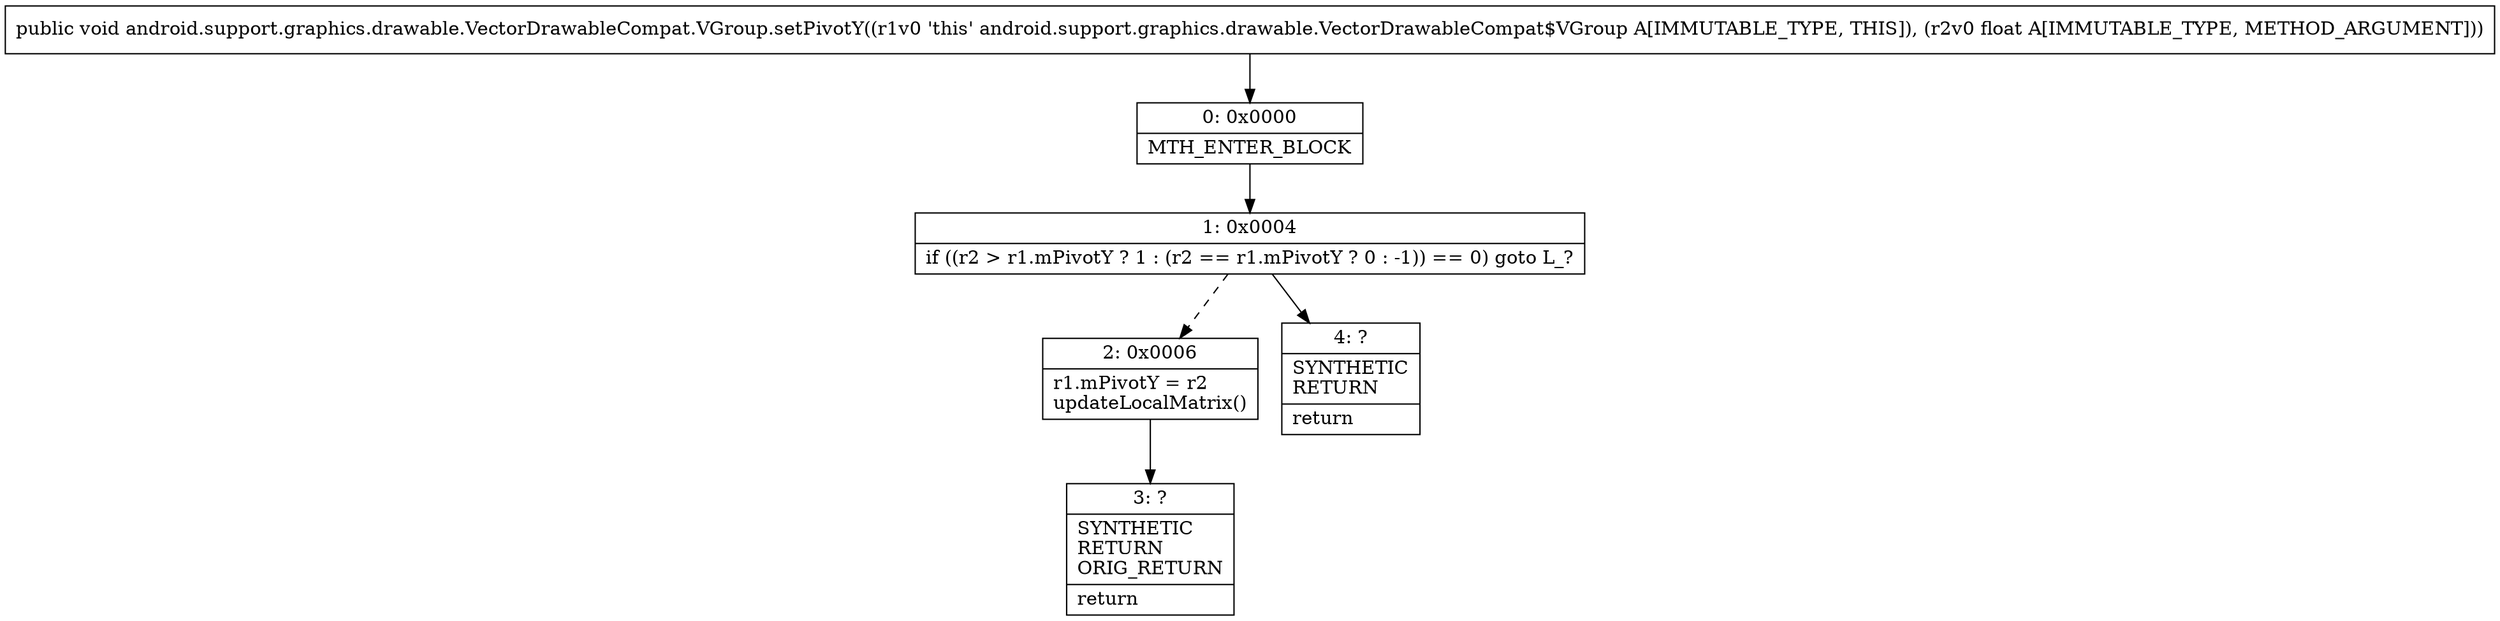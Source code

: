 digraph "CFG forandroid.support.graphics.drawable.VectorDrawableCompat.VGroup.setPivotY(F)V" {
Node_0 [shape=record,label="{0\:\ 0x0000|MTH_ENTER_BLOCK\l}"];
Node_1 [shape=record,label="{1\:\ 0x0004|if ((r2 \> r1.mPivotY ? 1 : (r2 == r1.mPivotY ? 0 : \-1)) == 0) goto L_?\l}"];
Node_2 [shape=record,label="{2\:\ 0x0006|r1.mPivotY = r2\lupdateLocalMatrix()\l}"];
Node_3 [shape=record,label="{3\:\ ?|SYNTHETIC\lRETURN\lORIG_RETURN\l|return\l}"];
Node_4 [shape=record,label="{4\:\ ?|SYNTHETIC\lRETURN\l|return\l}"];
MethodNode[shape=record,label="{public void android.support.graphics.drawable.VectorDrawableCompat.VGroup.setPivotY((r1v0 'this' android.support.graphics.drawable.VectorDrawableCompat$VGroup A[IMMUTABLE_TYPE, THIS]), (r2v0 float A[IMMUTABLE_TYPE, METHOD_ARGUMENT])) }"];
MethodNode -> Node_0;
Node_0 -> Node_1;
Node_1 -> Node_2[style=dashed];
Node_1 -> Node_4;
Node_2 -> Node_3;
}

